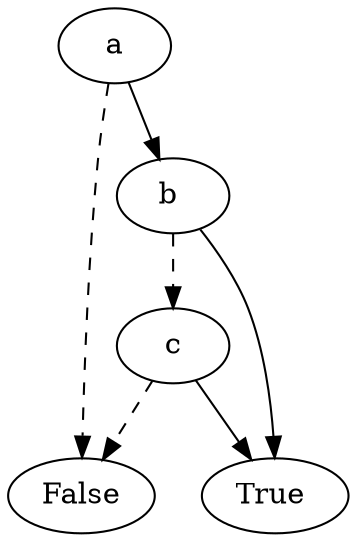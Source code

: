 digraph{2406924394224[label=a]2406924399344[label="False"]
2406924394224 -> 2406924399344[style=dashed label="" fontcolor = gray]
2406924397424[label="b "]
2406924394224 -> 2406924397424 [label="" fontcolor = gray]
2406924395504[label="c"]
2406924397424 -> 2406924395504[style=dashed label="" fontcolor = gray]
2406924399344[label="False"]
2406924395504 -> 2406924399344[style=dashed label="" fontcolor = gray]
2406924399984[label="True "]
2406924395504 -> 2406924399984 [label="" fontcolor = gray]
2406924399984[label="True "]
2406924397424 -> 2406924399984 [label="" fontcolor = gray]
}